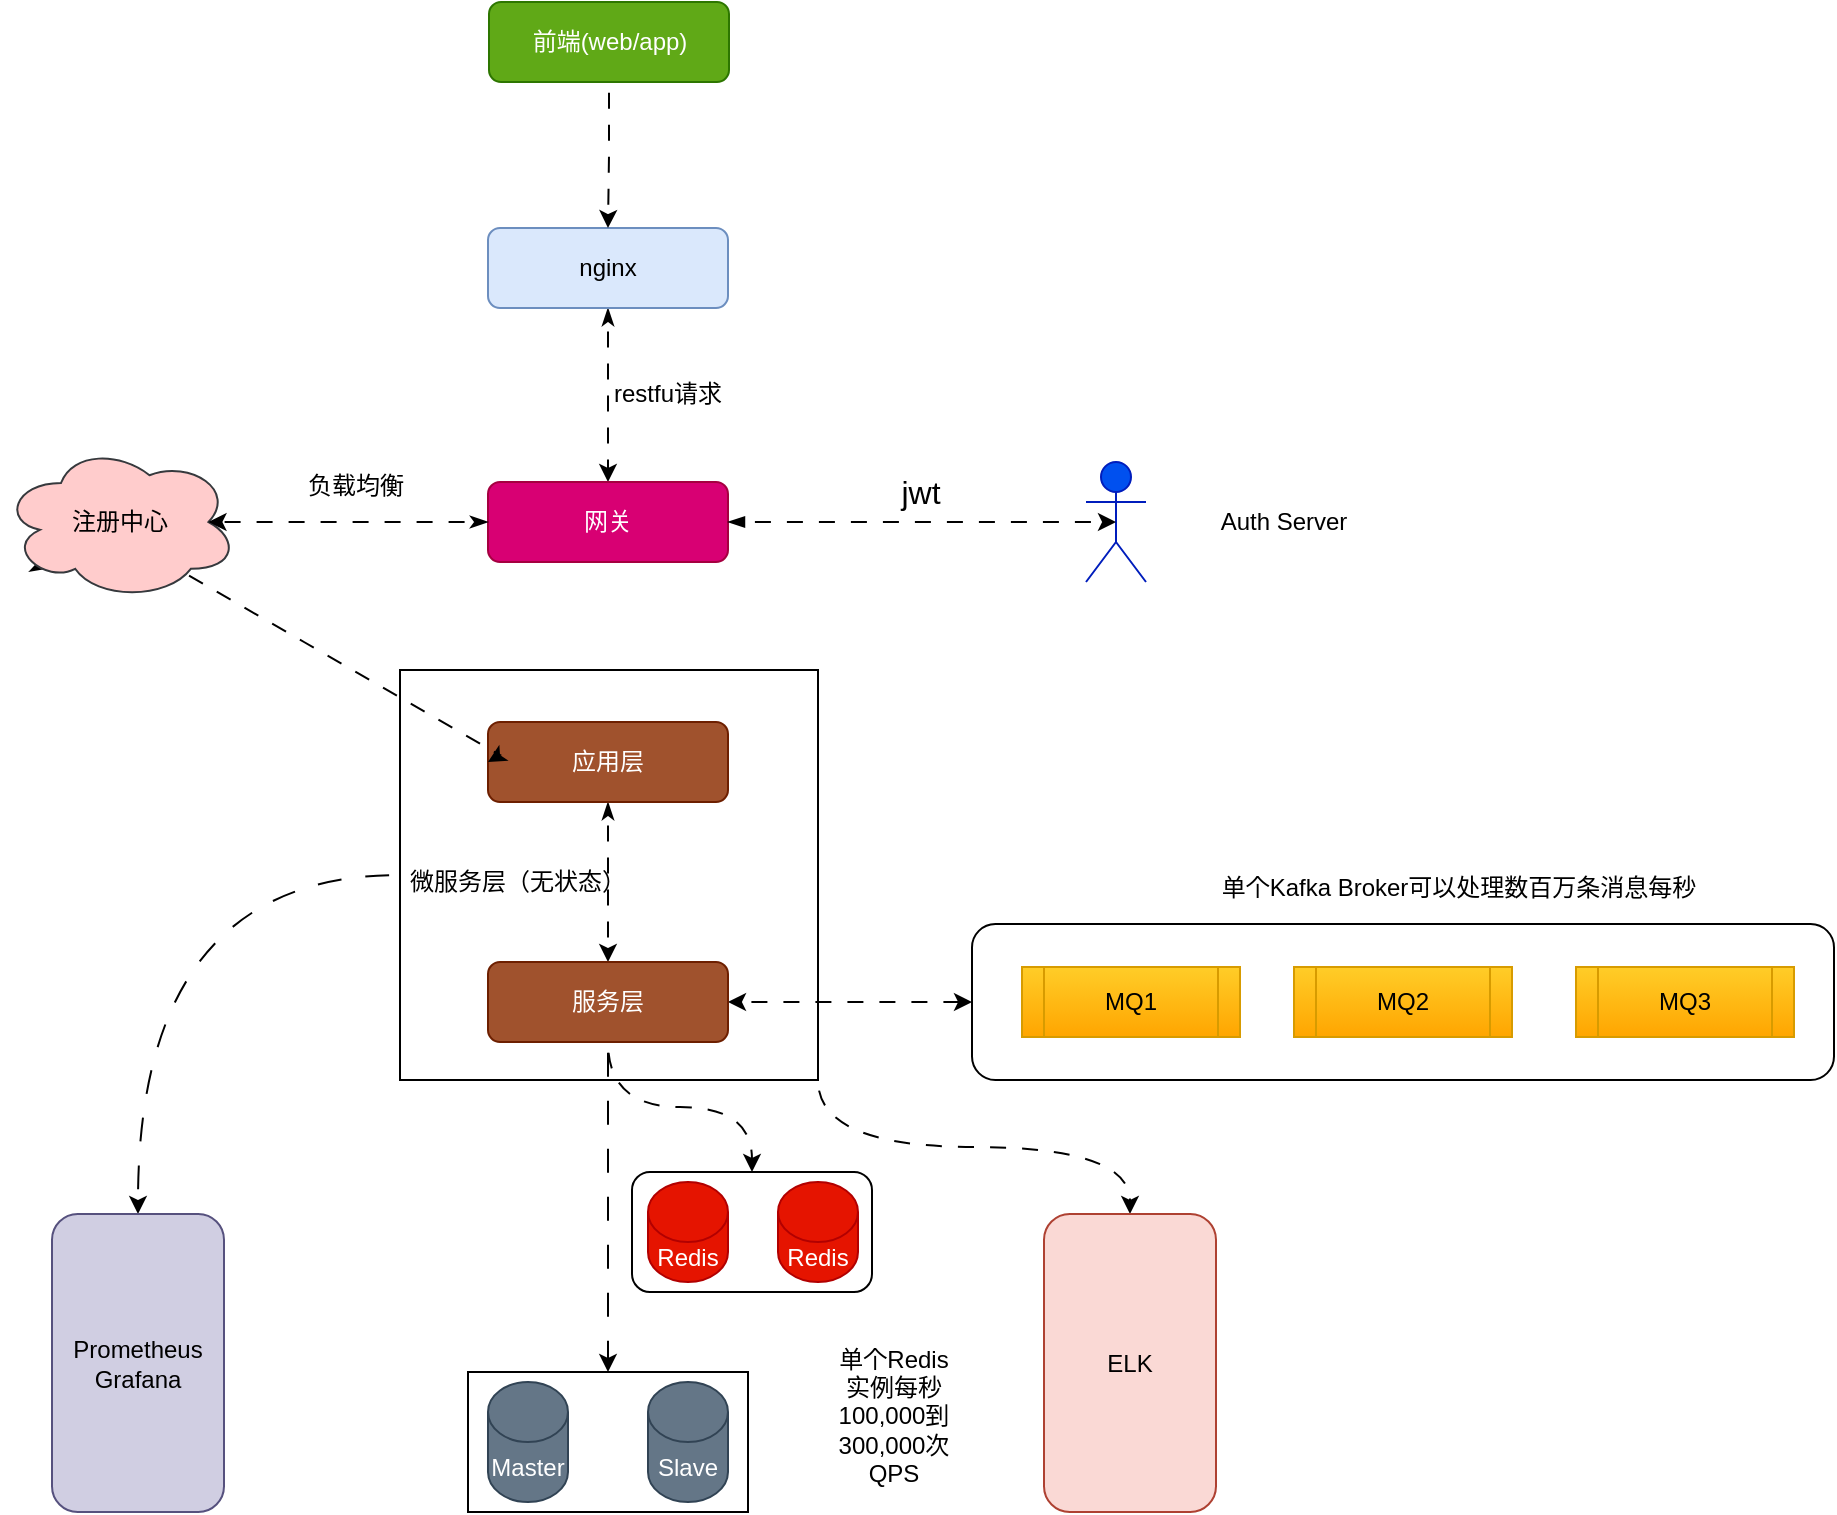 <mxfile version="24.6.5" type="github">
  <diagram name="第 1 页" id="GGc7hq9nanX3dWX2lb0N">
    <mxGraphModel dx="1396" dy="1244" grid="0" gridSize="10" guides="1" tooltips="1" connect="1" arrows="1" fold="1" page="0" pageScale="1" pageWidth="827" pageHeight="1169" math="0" shadow="0">
      <root>
        <mxCell id="0" />
        <mxCell id="1" parent="0" />
        <mxCell id="EFy8fi9VzLecxw1YXBNA-36" style="edgeStyle=orthogonalEdgeStyle;rounded=0;orthogonalLoop=1;jettySize=auto;html=1;exitX=1;exitY=1;exitDx=0;exitDy=0;entryX=0.5;entryY=0;entryDx=0;entryDy=0;curved=1;dashed=1;dashPattern=8 8;flowAnimation=1;" edge="1" parent="1" source="EFy8fi9VzLecxw1YXBNA-31" target="EFy8fi9VzLecxw1YXBNA-11">
          <mxGeometry relative="1" as="geometry" />
        </mxCell>
        <mxCell id="EFy8fi9VzLecxw1YXBNA-37" style="edgeStyle=orthogonalEdgeStyle;rounded=0;orthogonalLoop=1;jettySize=auto;html=1;entryX=0.5;entryY=0;entryDx=0;entryDy=0;curved=1;dashed=1;dashPattern=12 12;flowAnimation=1;" edge="1" parent="1" source="EFy8fi9VzLecxw1YXBNA-31" target="EFy8fi9VzLecxw1YXBNA-10">
          <mxGeometry relative="1" as="geometry" />
        </mxCell>
        <mxCell id="EFy8fi9VzLecxw1YXBNA-31" value="" style="rounded=0;whiteSpace=wrap;html=1;" vertex="1" parent="1">
          <mxGeometry x="236" y="214" width="209" height="205" as="geometry" />
        </mxCell>
        <mxCell id="EFy8fi9VzLecxw1YXBNA-18" value="" style="rounded=1;whiteSpace=wrap;html=1;" vertex="1" parent="1">
          <mxGeometry x="352" y="465" width="120" height="60" as="geometry" />
        </mxCell>
        <mxCell id="EFy8fi9VzLecxw1YXBNA-16" value="" style="rounded=1;whiteSpace=wrap;html=1;" vertex="1" parent="1">
          <mxGeometry x="522" y="341" width="431" height="78" as="geometry" />
        </mxCell>
        <mxCell id="EFy8fi9VzLecxw1YXBNA-8" value="" style="rounded=0;whiteSpace=wrap;html=1;" vertex="1" parent="1">
          <mxGeometry x="270" y="565" width="140" height="70" as="geometry" />
        </mxCell>
        <mxCell id="EFy8fi9VzLecxw1YXBNA-26" style="edgeStyle=orthogonalEdgeStyle;rounded=0;orthogonalLoop=1;jettySize=auto;html=1;entryX=0.5;entryY=0;entryDx=0;entryDy=0;dashed=1;dashPattern=8 8;flowAnimation=1;startArrow=classicThin;startFill=1;" edge="1" parent="1" source="EFy8fi9VzLecxw1YXBNA-1" target="EFy8fi9VzLecxw1YXBNA-4">
          <mxGeometry relative="1" as="geometry" />
        </mxCell>
        <mxCell id="EFy8fi9VzLecxw1YXBNA-1" value="nginx" style="rounded=1;whiteSpace=wrap;html=1;fillColor=#dae8fc;strokeColor=#6c8ebf;" vertex="1" parent="1">
          <mxGeometry x="280" y="-7" width="120" height="40" as="geometry" />
        </mxCell>
        <mxCell id="EFy8fi9VzLecxw1YXBNA-24" style="edgeStyle=orthogonalEdgeStyle;rounded=0;orthogonalLoop=1;jettySize=auto;html=1;entryX=0.5;entryY=0;entryDx=0;entryDy=0;dashed=1;dashPattern=8 8;startArrow=classicThin;startFill=1;flowAnimation=1;" edge="1" parent="1" source="EFy8fi9VzLecxw1YXBNA-2" target="EFy8fi9VzLecxw1YXBNA-3">
          <mxGeometry relative="1" as="geometry" />
        </mxCell>
        <mxCell id="EFy8fi9VzLecxw1YXBNA-2" value="应用层" style="rounded=1;whiteSpace=wrap;html=1;fillColor=#a0522d;fontColor=#ffffff;strokeColor=#6D1F00;" vertex="1" parent="1">
          <mxGeometry x="280" y="240" width="120" height="40" as="geometry" />
        </mxCell>
        <mxCell id="EFy8fi9VzLecxw1YXBNA-22" style="edgeStyle=orthogonalEdgeStyle;rounded=0;orthogonalLoop=1;jettySize=auto;html=1;dashed=1;dashPattern=12 12;flowAnimation=1;" edge="1" parent="1" source="EFy8fi9VzLecxw1YXBNA-3" target="EFy8fi9VzLecxw1YXBNA-8">
          <mxGeometry relative="1" as="geometry" />
        </mxCell>
        <mxCell id="EFy8fi9VzLecxw1YXBNA-23" style="edgeStyle=orthogonalEdgeStyle;rounded=0;orthogonalLoop=1;jettySize=auto;html=1;exitX=0.5;exitY=1;exitDx=0;exitDy=0;entryX=0.5;entryY=0;entryDx=0;entryDy=0;dashed=1;dashPattern=8 8;curved=1;flowAnimation=1;" edge="1" parent="1" source="EFy8fi9VzLecxw1YXBNA-3" target="EFy8fi9VzLecxw1YXBNA-18">
          <mxGeometry relative="1" as="geometry" />
        </mxCell>
        <mxCell id="EFy8fi9VzLecxw1YXBNA-38" style="edgeStyle=orthogonalEdgeStyle;rounded=0;orthogonalLoop=1;jettySize=auto;html=1;entryX=0;entryY=0.5;entryDx=0;entryDy=0;dashed=1;dashPattern=8 8;flowAnimation=1;startArrow=classic;startFill=1;" edge="1" parent="1" source="EFy8fi9VzLecxw1YXBNA-3" target="EFy8fi9VzLecxw1YXBNA-16">
          <mxGeometry relative="1" as="geometry" />
        </mxCell>
        <mxCell id="EFy8fi9VzLecxw1YXBNA-3" value="服务层" style="rounded=1;whiteSpace=wrap;html=1;fillColor=#a0522d;fontColor=#ffffff;strokeColor=#6D1F00;" vertex="1" parent="1">
          <mxGeometry x="280" y="360" width="120" height="40" as="geometry" />
        </mxCell>
        <mxCell id="EFy8fi9VzLecxw1YXBNA-4" value="网关" style="rounded=1;whiteSpace=wrap;html=1;fillColor=#d80073;strokeColor=#A50040;fontColor=#ffffff;" vertex="1" parent="1">
          <mxGeometry x="280" y="120" width="120" height="40" as="geometry" />
        </mxCell>
        <mxCell id="EFy8fi9VzLecxw1YXBNA-5" value="Master" style="shape=cylinder3;whiteSpace=wrap;html=1;boundedLbl=1;backgroundOutline=1;size=15;fillColor=#647687;fontColor=#ffffff;strokeColor=#314354;" vertex="1" parent="1">
          <mxGeometry x="280" y="570" width="40" height="60" as="geometry" />
        </mxCell>
        <mxCell id="EFy8fi9VzLecxw1YXBNA-6" value="Slave" style="shape=cylinder3;whiteSpace=wrap;html=1;boundedLbl=1;backgroundOutline=1;size=15;fillColor=#647687;fontColor=#ffffff;strokeColor=#314354;" vertex="1" parent="1">
          <mxGeometry x="360" y="570" width="40" height="60" as="geometry" />
        </mxCell>
        <mxCell id="EFy8fi9VzLecxw1YXBNA-7" value="Redis" style="shape=cylinder3;whiteSpace=wrap;html=1;boundedLbl=1;backgroundOutline=1;size=15;fillColor=#e51400;fontColor=#ffffff;strokeColor=#B20000;" vertex="1" parent="1">
          <mxGeometry x="360" y="470" width="40" height="50" as="geometry" />
        </mxCell>
        <mxCell id="EFy8fi9VzLecxw1YXBNA-10" value="Prometheus&lt;br&gt;Grafana" style="rounded=1;whiteSpace=wrap;html=1;fillColor=#d0cee2;strokeColor=#56517e;" vertex="1" parent="1">
          <mxGeometry x="62" y="486" width="86" height="149" as="geometry" />
        </mxCell>
        <mxCell id="EFy8fi9VzLecxw1YXBNA-11" value="ELK" style="rounded=1;whiteSpace=wrap;html=1;fillColor=#fad9d5;strokeColor=#ae4132;" vertex="1" parent="1">
          <mxGeometry x="558" y="486" width="86" height="149" as="geometry" />
        </mxCell>
        <mxCell id="EFy8fi9VzLecxw1YXBNA-12" value="MQ1" style="shape=process;whiteSpace=wrap;html=1;backgroundOutline=1;fillColor=#ffcd28;gradientColor=#ffa500;strokeColor=#d79b00;" vertex="1" parent="1">
          <mxGeometry x="547" y="362.5" width="109" height="35" as="geometry" />
        </mxCell>
        <mxCell id="EFy8fi9VzLecxw1YXBNA-14" value="MQ2" style="shape=process;whiteSpace=wrap;html=1;backgroundOutline=1;fillColor=#ffcd28;gradientColor=#ffa500;strokeColor=#d79b00;" vertex="1" parent="1">
          <mxGeometry x="683" y="362.5" width="109" height="35" as="geometry" />
        </mxCell>
        <mxCell id="EFy8fi9VzLecxw1YXBNA-15" value="MQ3" style="shape=process;whiteSpace=wrap;html=1;backgroundOutline=1;fillColor=#ffcd28;gradientColor=#ffa500;strokeColor=#d79b00;" vertex="1" parent="1">
          <mxGeometry x="824" y="362.5" width="109" height="35" as="geometry" />
        </mxCell>
        <mxCell id="EFy8fi9VzLecxw1YXBNA-17" value="Redis" style="shape=cylinder3;whiteSpace=wrap;html=1;boundedLbl=1;backgroundOutline=1;size=15;fillColor=#e51400;fontColor=#ffffff;strokeColor=#B20000;" vertex="1" parent="1">
          <mxGeometry x="425" y="470" width="40" height="50" as="geometry" />
        </mxCell>
        <mxCell id="EFy8fi9VzLecxw1YXBNA-19" value="Actor" style="shape=umlActor;verticalLabelPosition=bottom;verticalAlign=top;html=1;outlineConnect=0;fillColor=#0050ef;strokeColor=#001DBC;fontColor=#ffffff;" vertex="1" parent="1">
          <mxGeometry x="579" y="110" width="30" height="60" as="geometry" />
        </mxCell>
        <mxCell id="EFy8fi9VzLecxw1YXBNA-30" style="edgeStyle=isometricEdgeStyle;rounded=0;orthogonalLoop=1;jettySize=auto;html=1;entryX=0;entryY=0.5;entryDx=0;entryDy=0;dashed=1;dashPattern=8 8;flowAnimation=1;startArrow=classicThin;startFill=1;" edge="1" parent="1" source="EFy8fi9VzLecxw1YXBNA-20" target="EFy8fi9VzLecxw1YXBNA-2">
          <mxGeometry relative="1" as="geometry" />
        </mxCell>
        <mxCell id="EFy8fi9VzLecxw1YXBNA-20" value="注册中心" style="ellipse;shape=cloud;whiteSpace=wrap;html=1;fillColor=#ffcccc;strokeColor=#36393d;" vertex="1" parent="1">
          <mxGeometry x="37" y="101" width="118" height="78" as="geometry" />
        </mxCell>
        <mxCell id="EFy8fi9VzLecxw1YXBNA-27" style="edgeStyle=orthogonalEdgeStyle;rounded=0;orthogonalLoop=1;jettySize=auto;html=1;entryX=0.5;entryY=0.5;entryDx=0;entryDy=0;entryPerimeter=0;startArrow=blockThin;startFill=1;dashed=1;dashPattern=8 8;flowAnimation=1;" edge="1" parent="1" source="EFy8fi9VzLecxw1YXBNA-4" target="EFy8fi9VzLecxw1YXBNA-19">
          <mxGeometry relative="1" as="geometry" />
        </mxCell>
        <mxCell id="EFy8fi9VzLecxw1YXBNA-28" value="Auth Server" style="text;html=1;align=center;verticalAlign=middle;whiteSpace=wrap;rounded=0;" vertex="1" parent="1">
          <mxGeometry x="629" y="125" width="98" height="30" as="geometry" />
        </mxCell>
        <mxCell id="EFy8fi9VzLecxw1YXBNA-29" style="edgeStyle=orthogonalEdgeStyle;rounded=0;orthogonalLoop=1;jettySize=auto;html=1;entryX=0.875;entryY=0.5;entryDx=0;entryDy=0;entryPerimeter=0;dashed=1;dashPattern=8 8;flowAnimation=1;startArrow=classicThin;startFill=1;" edge="1" parent="1" source="EFy8fi9VzLecxw1YXBNA-4" target="EFy8fi9VzLecxw1YXBNA-20">
          <mxGeometry relative="1" as="geometry" />
        </mxCell>
        <mxCell id="EFy8fi9VzLecxw1YXBNA-32" value="微服务层（无状态）" style="text;html=1;align=center;verticalAlign=middle;whiteSpace=wrap;rounded=0;" vertex="1" parent="1">
          <mxGeometry x="236" y="305" width="118" height="30" as="geometry" />
        </mxCell>
        <mxCell id="EFy8fi9VzLecxw1YXBNA-39" value="restfu请求" style="text;html=1;align=center;verticalAlign=middle;whiteSpace=wrap;rounded=0;" vertex="1" parent="1">
          <mxGeometry x="340" y="61" width="60" height="30" as="geometry" />
        </mxCell>
        <mxCell id="EFy8fi9VzLecxw1YXBNA-40" value="&lt;font style=&quot;font-size: 16px;&quot;&gt;jwt&lt;/font&gt;" style="text;html=1;align=center;verticalAlign=middle;whiteSpace=wrap;rounded=0;" vertex="1" parent="1">
          <mxGeometry x="458" y="110" width="77" height="30" as="geometry" />
        </mxCell>
        <mxCell id="EFy8fi9VzLecxw1YXBNA-41" value="负载均衡" style="text;html=1;align=center;verticalAlign=middle;whiteSpace=wrap;rounded=0;" vertex="1" parent="1">
          <mxGeometry x="184" y="107" width="60" height="30" as="geometry" />
        </mxCell>
        <mxCell id="EFy8fi9VzLecxw1YXBNA-44" style="edgeStyle=orthogonalEdgeStyle;rounded=0;orthogonalLoop=1;jettySize=auto;html=1;entryX=0.5;entryY=0;entryDx=0;entryDy=0;dashed=1;dashPattern=8 8;flowAnimation=1;" edge="1" parent="1" source="EFy8fi9VzLecxw1YXBNA-43" target="EFy8fi9VzLecxw1YXBNA-1">
          <mxGeometry relative="1" as="geometry" />
        </mxCell>
        <mxCell id="EFy8fi9VzLecxw1YXBNA-43" value="前端(web/app)" style="rounded=1;whiteSpace=wrap;html=1;fillColor=#60a917;fontColor=#ffffff;strokeColor=#2D7600;" vertex="1" parent="1">
          <mxGeometry x="280.5" y="-120" width="120" height="40" as="geometry" />
        </mxCell>
        <mxCell id="EFy8fi9VzLecxw1YXBNA-45" value="单个Kafka Broker可以处理数百万条消息每秒" style="text;html=1;align=center;verticalAlign=middle;whiteSpace=wrap;rounded=0;" vertex="1" parent="1">
          <mxGeometry x="640" y="305" width="251" height="36" as="geometry" />
        </mxCell>
        <mxCell id="EFy8fi9VzLecxw1YXBNA-46" value="单个Redis实例每秒100,000到300,000次QPS" style="text;html=1;align=center;verticalAlign=middle;whiteSpace=wrap;rounded=0;" vertex="1" parent="1">
          <mxGeometry x="453" y="572" width="60" height="30" as="geometry" />
        </mxCell>
      </root>
    </mxGraphModel>
  </diagram>
</mxfile>

